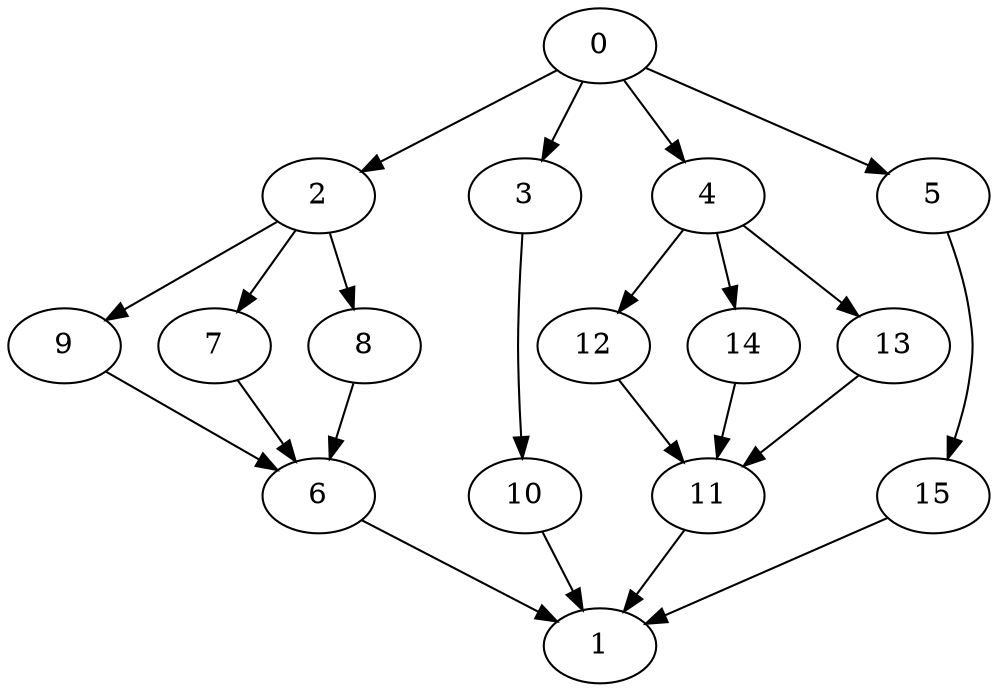 digraph "SeriesParallel-MaxBf-5_Nodes_16_CCR_1.00_WeightType_Random#8" {
	graph ["Duplicate states"=0,
		GraphType=S_P,
		"Max states in OPEN"=0,
		Modes="120000ms; topo-ordered tasks, ; Pruning: task equivalence, fixed order ready list, ; F-value: ; Optimisation: best schedule length (\
SL) optimisation on equal, ",
		NumberOfTasks=16,
		"Pruned using list schedule length"=3733492,
		"States removed from OPEN"=0,
		TargetSystem="Homogeneous-2",
		"Time to schedule (ms)"=3183,
		"Total idle time"=10,
		"Total schedule length"=73,
		"Total sequential time"=122,
		"Total states created"=8925460
	];
	0	["Finish time"=4,
		Processor=0,
		"Start time"=0,
		Weight=4];
	2	["Finish time"=15,
		Processor=1,
		"Start time"=10,
		Weight=5];
	0 -> 2	[Weight=6];
	3	["Finish time"=31,
		Processor=0,
		"Start time"=21,
		Weight=10];
	0 -> 3	[Weight=10];
	4	["Finish time"=27,
		Processor=1,
		"Start time"=23,
		Weight=4];
	0 -> 4	[Weight=9];
	5	["Finish time"=10,
		Processor=0,
		"Start time"=4,
		Weight=6];
	0 -> 5	[Weight=8];
	9	["Finish time"=53,
		Processor=1,
		"Start time"=41,
		Weight=12];
	2 -> 9	[Weight=10];
	7	["Finish time"=23,
		Processor=1,
		"Start time"=15,
		Weight=8];
	2 -> 7	[Weight=2];
	8	["Finish time"=47,
		Processor=0,
		"Start time"=43,
		Weight=4];
	2 -> 8	[Weight=7];
	10	["Finish time"=43,
		Processor=0,
		"Start time"=31,
		Weight=12];
	3 -> 10	[Weight=10];
	12	["Finish time"=41,
		Processor=1,
		"Start time"=33,
		Weight=8];
	4 -> 12	[Weight=9];
	14	["Finish time"=33,
		Processor=1,
		"Start time"=27,
		Weight=6];
	4 -> 14	[Weight=2];
	13	["Finish time"=49,
		Processor=0,
		"Start time"=47,
		Weight=2];
	4 -> 13	[Weight=4];
	15	["Finish time"=21,
		Processor=0,
		"Start time"=10,
		Weight=11];
	5 -> 15	[Weight=9];
	6	["Finish time"=61,
		Processor=1,
		"Start time"=53,
		Weight=8];
	9 -> 6	[Weight=4];
	11	["Finish time"=59,
		Processor=0,
		"Start time"=49,
		Weight=10];
	12 -> 11	[Weight=4];
	7 -> 6	[Weight=5];
	14 -> 11	[Weight=3];
	13 -> 11	[Weight=4];
	8 -> 6	[Weight=3];
	1	["Finish time"=73,
		Processor=1,
		"Start time"=61,
		Weight=12];
	10 -> 1	[Weight=5];
	15 -> 1	[Weight=2];
	11 -> 1	[Weight=2];
	6 -> 1	[Weight=2];
}
